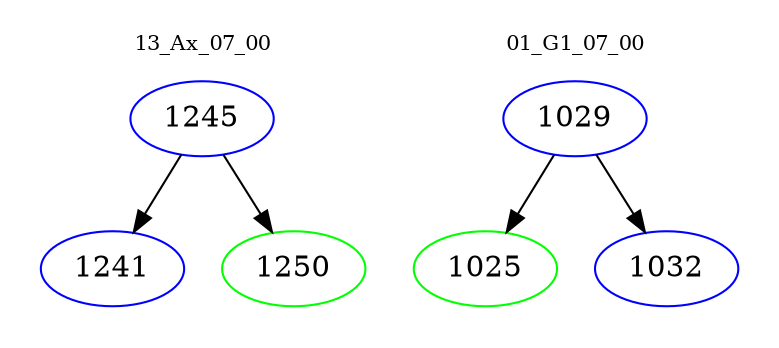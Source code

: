digraph{
subgraph cluster_0 {
color = white
label = "13_Ax_07_00";
fontsize=10;
T0_1245 [label="1245", color="blue"]
T0_1245 -> T0_1241 [color="black"]
T0_1241 [label="1241", color="blue"]
T0_1245 -> T0_1250 [color="black"]
T0_1250 [label="1250", color="green"]
}
subgraph cluster_1 {
color = white
label = "01_G1_07_00";
fontsize=10;
T1_1029 [label="1029", color="blue"]
T1_1029 -> T1_1025 [color="black"]
T1_1025 [label="1025", color="green"]
T1_1029 -> T1_1032 [color="black"]
T1_1032 [label="1032", color="blue"]
}
}
